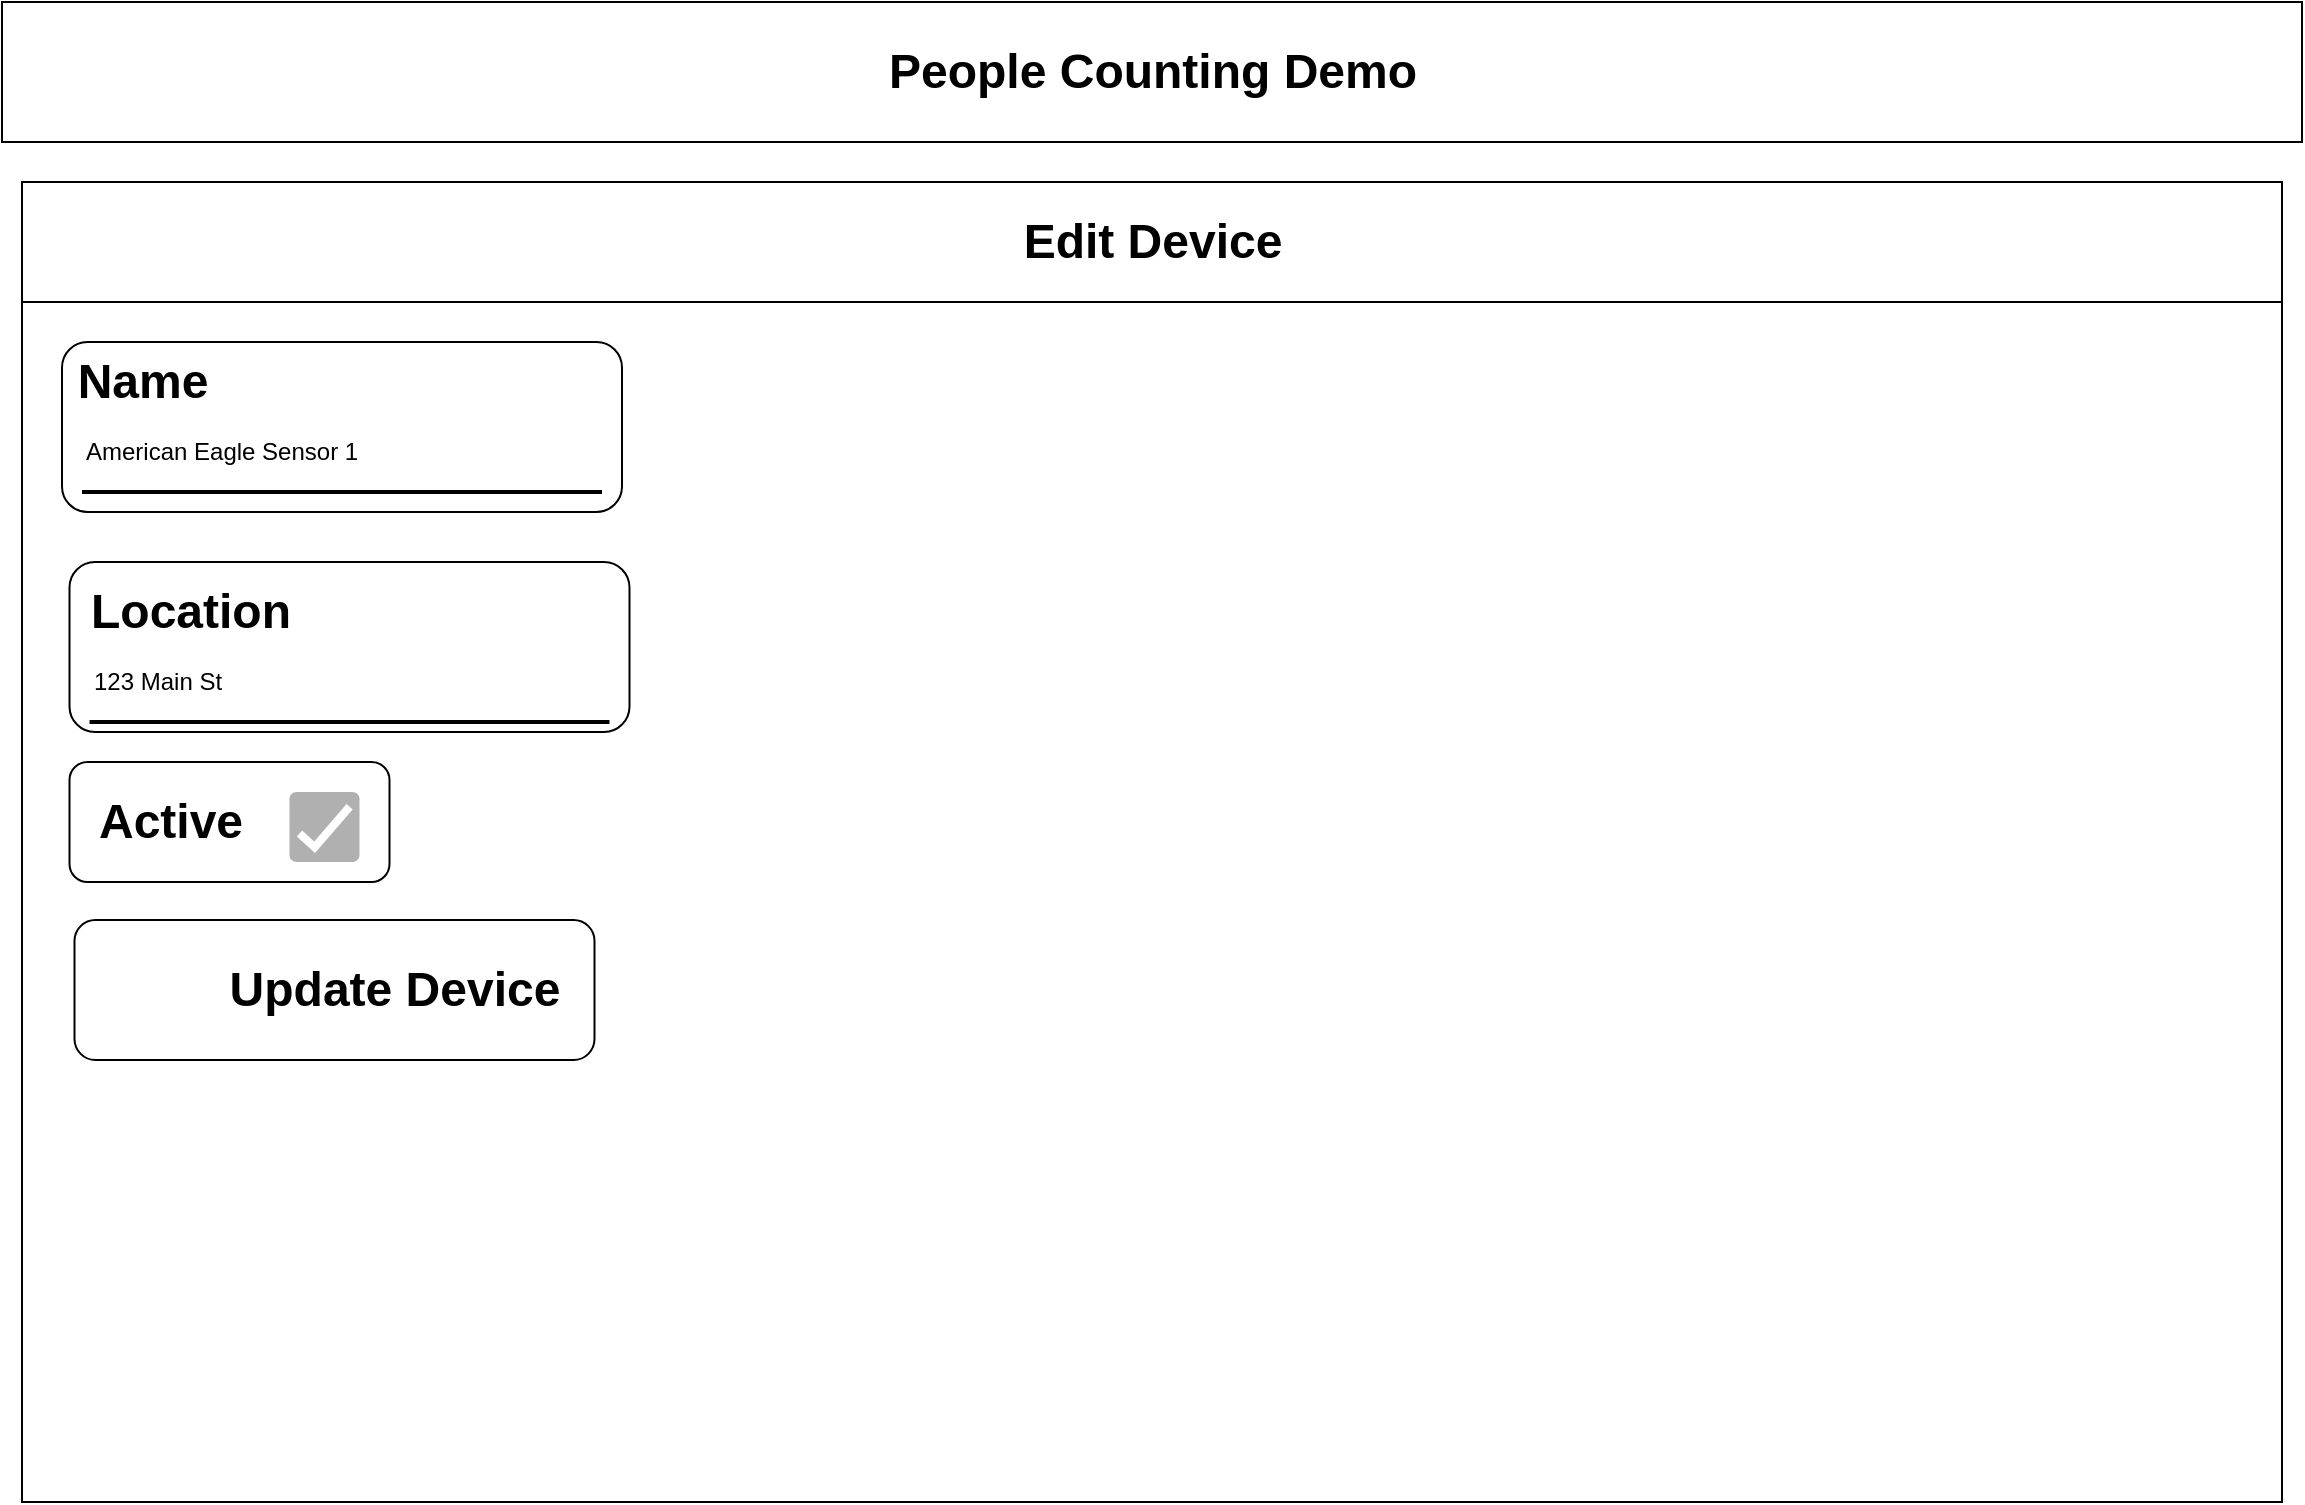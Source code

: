 <mxfile version="27.1.1">
  <diagram name="Edit Device Page" id="MQdiiWHo3-ch88olqmzm">
    <mxGraphModel dx="1426" dy="751" grid="1" gridSize="10" guides="1" tooltips="1" connect="1" arrows="1" fold="1" page="1" pageScale="1" pageWidth="1169" pageHeight="827" math="0" shadow="0">
      <root>
        <mxCell id="y1LEz-r6pDeVSTHG4QnH-0" />
        <mxCell id="y1LEz-r6pDeVSTHG4QnH-1" parent="y1LEz-r6pDeVSTHG4QnH-0" />
        <mxCell id="y1LEz-r6pDeVSTHG4QnH-2" value="" style="rounded=0;whiteSpace=wrap;html=1;" parent="y1LEz-r6pDeVSTHG4QnH-1" vertex="1">
          <mxGeometry x="10" y="10" width="1150" height="70" as="geometry" />
        </mxCell>
        <mxCell id="y1LEz-r6pDeVSTHG4QnH-3" value="People Counting Demo" style="text;strokeColor=none;fillColor=none;html=1;fontSize=24;fontStyle=1;verticalAlign=middle;align=center;" parent="y1LEz-r6pDeVSTHG4QnH-1" vertex="1">
          <mxGeometry x="460" y="25" width="250" height="40" as="geometry" />
        </mxCell>
        <mxCell id="y1LEz-r6pDeVSTHG4QnH-4" value="" style="shape=image;html=1;verticalAlign=top;verticalLabelPosition=bottom;labelBackgroundColor=#ffffff;imageAspect=0;aspect=fixed;image=https://cdn4.iconfinder.com/data/icons/evil-icons-user-interface/64/menu-128.png" parent="y1LEz-r6pDeVSTHG4QnH-1" vertex="1">
          <mxGeometry x="20" y="15" width="60" height="60" as="geometry" />
        </mxCell>
        <mxCell id="y1LEz-r6pDeVSTHG4QnH-5" value="" style="rounded=0;whiteSpace=wrap;html=1;" parent="y1LEz-r6pDeVSTHG4QnH-1" vertex="1">
          <mxGeometry x="20" y="100" width="1130" height="660" as="geometry" />
        </mxCell>
        <mxCell id="xS7FwTps731Nq9z_FX8p-1" value="" style="rounded=1;whiteSpace=wrap;html=1;" parent="y1LEz-r6pDeVSTHG4QnH-1" vertex="1">
          <mxGeometry x="43.75" y="390" width="160" height="60" as="geometry" />
        </mxCell>
        <mxCell id="y1LEz-r6pDeVSTHG4QnH-6" value="" style="rounded=0;whiteSpace=wrap;html=1;" parent="y1LEz-r6pDeVSTHG4QnH-1" vertex="1">
          <mxGeometry x="20" y="100" width="1130" height="60" as="geometry" />
        </mxCell>
        <mxCell id="y1LEz-r6pDeVSTHG4QnH-7" value="&lt;div&gt;Edit Device&lt;/div&gt;" style="text;strokeColor=none;fillColor=none;html=1;fontSize=24;fontStyle=1;verticalAlign=middle;align=center;" parent="y1LEz-r6pDeVSTHG4QnH-1" vertex="1">
          <mxGeometry x="535" y="110" width="100" height="40" as="geometry" />
        </mxCell>
        <mxCell id="wqvfcx8l4Xk9gCgY2CFc-0" value="" style="rounded=1;whiteSpace=wrap;html=1;" parent="y1LEz-r6pDeVSTHG4QnH-1" vertex="1">
          <mxGeometry x="40" y="180" width="280" height="85" as="geometry" />
        </mxCell>
        <mxCell id="xS7FwTps731Nq9z_FX8p-0" value="" style="rounded=1;whiteSpace=wrap;html=1;" parent="y1LEz-r6pDeVSTHG4QnH-1" vertex="1">
          <mxGeometry x="43.75" y="290" width="280" height="85" as="geometry" />
        </mxCell>
        <mxCell id="y1LEz-r6pDeVSTHG4QnH-8" value="Name" style="text;strokeColor=none;fillColor=none;html=1;fontSize=24;fontStyle=1;verticalAlign=middle;align=center;" parent="y1LEz-r6pDeVSTHG4QnH-1" vertex="1">
          <mxGeometry x="30" y="180" width="100" height="40" as="geometry" />
        </mxCell>
        <mxCell id="y1LEz-r6pDeVSTHG4QnH-9" value="Location" style="text;strokeColor=none;fillColor=none;html=1;fontSize=24;fontStyle=1;verticalAlign=middle;align=center;" parent="y1LEz-r6pDeVSTHG4QnH-1" vertex="1">
          <mxGeometry x="53.75" y="295" width="100" height="40" as="geometry" />
        </mxCell>
        <mxCell id="y1LEz-r6pDeVSTHG4QnH-10" value="&lt;div&gt;Active&lt;/div&gt;" style="text;strokeColor=none;fillColor=none;html=1;fontSize=24;fontStyle=1;verticalAlign=middle;align=center;" parent="y1LEz-r6pDeVSTHG4QnH-1" vertex="1">
          <mxGeometry x="43.75" y="400" width="100" height="40" as="geometry" />
        </mxCell>
        <mxCell id="y1LEz-r6pDeVSTHG4QnH-11" value="" style="line;strokeWidth=2;html=1;" parent="y1LEz-r6pDeVSTHG4QnH-1" vertex="1">
          <mxGeometry x="50" y="250" width="260" height="10" as="geometry" />
        </mxCell>
        <mxCell id="y1LEz-r6pDeVSTHG4QnH-12" value="" style="line;strokeWidth=2;html=1;" parent="y1LEz-r6pDeVSTHG4QnH-1" vertex="1">
          <mxGeometry x="53.75" y="365" width="260" height="10" as="geometry" />
        </mxCell>
        <mxCell id="y1LEz-r6pDeVSTHG4QnH-13" value="" style="dashed=0;labelPosition=right;align=left;shape=mxgraph.gmdl.checkbox;strokeColor=none;fillColor=#B0B0B0;strokeWidth=2;aspect=fixed;sketch=0;html=1;" parent="y1LEz-r6pDeVSTHG4QnH-1" vertex="1">
          <mxGeometry x="153.75" y="405" width="35" height="35" as="geometry" />
        </mxCell>
        <mxCell id="nxw9LN26r3NoxpaEj7Bx-0" value="American Eagle Sensor 1" style="text;html=1;align=left;verticalAlign=middle;whiteSpace=wrap;rounded=0;" parent="y1LEz-r6pDeVSTHG4QnH-1" vertex="1">
          <mxGeometry x="50" y="220" width="260" height="30" as="geometry" />
        </mxCell>
        <mxCell id="xS7FwTps731Nq9z_FX8p-2" value="" style="rounded=1;whiteSpace=wrap;html=1;" parent="y1LEz-r6pDeVSTHG4QnH-1" vertex="1">
          <mxGeometry x="46.25" y="469" width="260" height="70" as="geometry" />
        </mxCell>
        <mxCell id="nxw9LN26r3NoxpaEj7Bx-2" value="123 Main St" style="text;html=1;align=left;verticalAlign=middle;whiteSpace=wrap;rounded=0;" parent="y1LEz-r6pDeVSTHG4QnH-1" vertex="1">
          <mxGeometry x="53.75" y="335" width="256.25" height="30" as="geometry" />
        </mxCell>
        <mxCell id="mbhKnXTTmXu_jjP6XBZs-0" value="" style="shape=image;html=1;verticalAlign=top;verticalLabelPosition=bottom;labelBackgroundColor=#ffffff;imageAspect=0;aspect=fixed;image=https://cdn1.iconfinder.com/data/icons/systemui/21/button_add-128.png" parent="y1LEz-r6pDeVSTHG4QnH-1" vertex="1">
          <mxGeometry x="36.25" y="460" width="88" height="88" as="geometry" />
        </mxCell>
        <mxCell id="mbhKnXTTmXu_jjP6XBZs-1" value="Update Device" style="text;strokeColor=none;fillColor=none;html=1;fontSize=24;fontStyle=1;verticalAlign=middle;align=center;" parent="y1LEz-r6pDeVSTHG4QnH-1" vertex="1">
          <mxGeometry x="156.25" y="484" width="100" height="40" as="geometry" />
        </mxCell>
      </root>
    </mxGraphModel>
  </diagram>
</mxfile>
